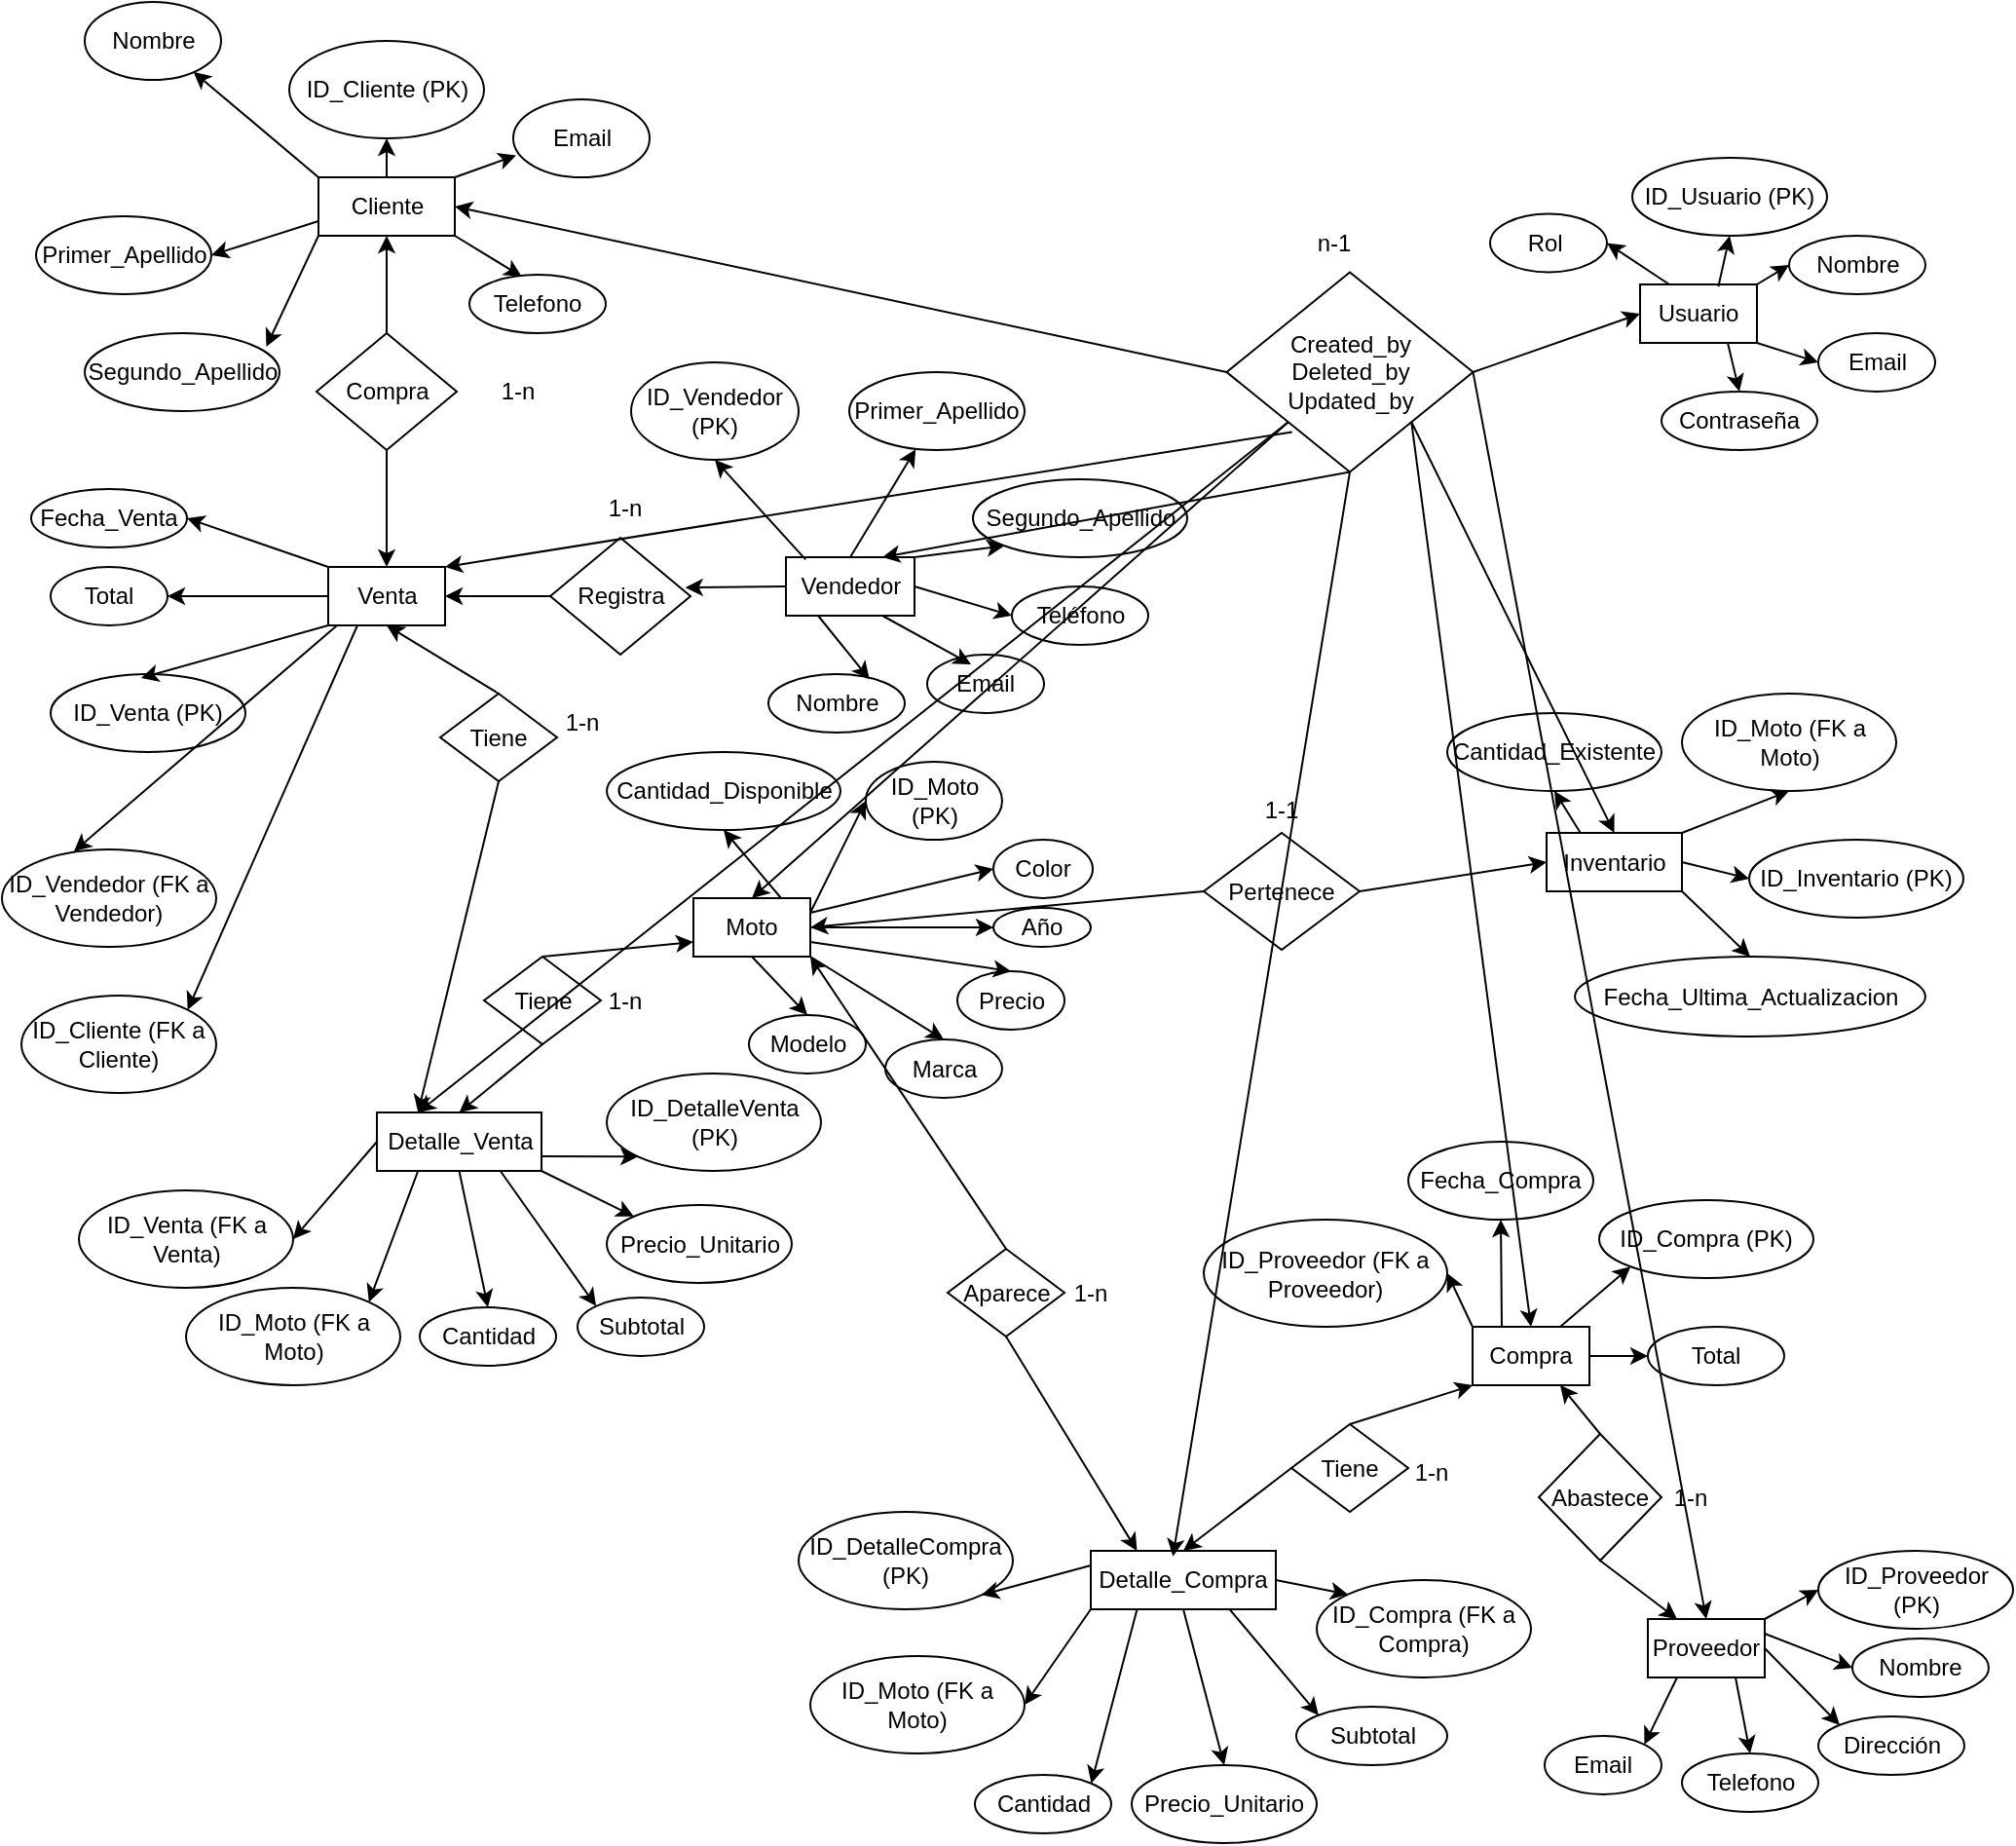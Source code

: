 <mxfile version="24.8.3">
  <diagram name="Página-1" id="vYOOQpAIWhnChm-NmjEL">
    <mxGraphModel dx="989" dy="538" grid="1" gridSize="10" guides="1" tooltips="1" connect="1" arrows="1" fold="1" page="1" pageScale="1" pageWidth="827" pageHeight="1169" math="0" shadow="0">
      <root>
        <mxCell id="0" />
        <mxCell id="1" parent="0" />
        <mxCell id="Is15KDiJSmW2fym8Txf1-1" value="&lt;div&gt;Cliente&lt;/div&gt;" style="rounded=0;whiteSpace=wrap;html=1;" parent="1" vertex="1">
          <mxGeometry x="167.5" y="330" width="70" height="30" as="geometry" />
        </mxCell>
        <mxCell id="Is15KDiJSmW2fym8Txf1-2" value="Nombre" style="ellipse;whiteSpace=wrap;html=1;" parent="1" vertex="1">
          <mxGeometry x="47.5" y="240" width="70" height="40" as="geometry" />
        </mxCell>
        <mxCell id="Is15KDiJSmW2fym8Txf1-3" value="Telefono" style="ellipse;whiteSpace=wrap;html=1;" parent="1" vertex="1">
          <mxGeometry x="245" y="380" width="70" height="30" as="geometry" />
        </mxCell>
        <mxCell id="Is15KDiJSmW2fym8Txf1-4" value="Segundo_Apellido" style="ellipse;whiteSpace=wrap;html=1;" parent="1" vertex="1">
          <mxGeometry x="47.5" y="410" width="100" height="40" as="geometry" />
        </mxCell>
        <mxCell id="Is15KDiJSmW2fym8Txf1-5" value="Primer_Apellido" style="ellipse;whiteSpace=wrap;html=1;" parent="1" vertex="1">
          <mxGeometry x="22.5" y="350" width="90" height="40" as="geometry" />
        </mxCell>
        <mxCell id="Is15KDiJSmW2fym8Txf1-6" value="ID_Cliente (PK)" style="ellipse;whiteSpace=wrap;html=1;" parent="1" vertex="1">
          <mxGeometry x="152.5" y="260" width="100" height="50" as="geometry" />
        </mxCell>
        <mxCell id="Is15KDiJSmW2fym8Txf1-7" value="Email" style="ellipse;whiteSpace=wrap;html=1;" parent="1" vertex="1">
          <mxGeometry x="267.5" y="290" width="70" height="40" as="geometry" />
        </mxCell>
        <mxCell id="Is15KDiJSmW2fym8Txf1-15" value="Vendedor" style="rounded=0;whiteSpace=wrap;html=1;" parent="1" vertex="1">
          <mxGeometry x="407.5" y="525" width="66" height="30" as="geometry" />
        </mxCell>
        <mxCell id="Is15KDiJSmW2fym8Txf1-16" value="Nombre" style="ellipse;whiteSpace=wrap;html=1;" parent="1" vertex="1">
          <mxGeometry x="398.5" y="585" width="70" height="30" as="geometry" />
        </mxCell>
        <mxCell id="Is15KDiJSmW2fym8Txf1-17" value="Email" style="ellipse;whiteSpace=wrap;html=1;" parent="1" vertex="1">
          <mxGeometry x="480" y="575" width="60" height="30" as="geometry" />
        </mxCell>
        <mxCell id="Is15KDiJSmW2fym8Txf1-18" value="Primer_Apellido" style="ellipse;whiteSpace=wrap;html=1;" parent="1" vertex="1">
          <mxGeometry x="440" y="430" width="90" height="40" as="geometry" />
        </mxCell>
        <mxCell id="Is15KDiJSmW2fym8Txf1-19" value="Segundo_Apellido" style="ellipse;whiteSpace=wrap;html=1;" parent="1" vertex="1">
          <mxGeometry x="503.5" y="485" width="110" height="40" as="geometry" />
        </mxCell>
        <mxCell id="Is15KDiJSmW2fym8Txf1-20" value="Teléfono" style="ellipse;whiteSpace=wrap;html=1;" parent="1" vertex="1">
          <mxGeometry x="523.5" y="540" width="70" height="30" as="geometry" />
        </mxCell>
        <mxCell id="Is15KDiJSmW2fym8Txf1-21" value="ID_Vendedor (PK)" style="ellipse;whiteSpace=wrap;html=1;" parent="1" vertex="1">
          <mxGeometry x="328" y="425" width="86" height="50" as="geometry" />
        </mxCell>
        <mxCell id="Is15KDiJSmW2fym8Txf1-29" value="Moto" style="rounded=0;whiteSpace=wrap;html=1;" parent="1" vertex="1">
          <mxGeometry x="360" y="700" width="60" height="30" as="geometry" />
        </mxCell>
        <mxCell id="Is15KDiJSmW2fym8Txf1-30" value="Cantidad_Disponible" style="ellipse;whiteSpace=wrap;html=1;" parent="1" vertex="1">
          <mxGeometry x="315.5" y="625" width="120" height="40" as="geometry" />
        </mxCell>
        <mxCell id="Is15KDiJSmW2fym8Txf1-31" value="ID_Moto (PK)" style="ellipse;whiteSpace=wrap;html=1;" parent="1" vertex="1">
          <mxGeometry x="448.5" y="630" width="70" height="40" as="geometry" />
        </mxCell>
        <mxCell id="Is15KDiJSmW2fym8Txf1-32" value="Color" style="ellipse;whiteSpace=wrap;html=1;" parent="1" vertex="1">
          <mxGeometry x="514" y="670" width="51" height="30" as="geometry" />
        </mxCell>
        <mxCell id="Is15KDiJSmW2fym8Txf1-33" value="Año" style="ellipse;whiteSpace=wrap;html=1;" parent="1" vertex="1">
          <mxGeometry x="514" y="705" width="50" height="20" as="geometry" />
        </mxCell>
        <mxCell id="Is15KDiJSmW2fym8Txf1-34" value="Precio" style="ellipse;whiteSpace=wrap;html=1;" parent="1" vertex="1">
          <mxGeometry x="495.5" y="737.5" width="55" height="30" as="geometry" />
        </mxCell>
        <mxCell id="Is15KDiJSmW2fym8Txf1-35" value="Marca" style="ellipse;whiteSpace=wrap;html=1;" parent="1" vertex="1">
          <mxGeometry x="458.5" y="772.5" width="60" height="30" as="geometry" />
        </mxCell>
        <mxCell id="Is15KDiJSmW2fym8Txf1-36" value="Modelo" style="ellipse;whiteSpace=wrap;html=1;" parent="1" vertex="1">
          <mxGeometry x="388.5" y="760" width="60" height="30" as="geometry" />
        </mxCell>
        <mxCell id="Is15KDiJSmW2fym8Txf1-45" value="Proveedor" style="rounded=0;whiteSpace=wrap;html=1;" parent="1" vertex="1">
          <mxGeometry x="850" y="1070" width="60" height="30" as="geometry" />
        </mxCell>
        <mxCell id="Is15KDiJSmW2fym8Txf1-46" value="Nombre" style="ellipse;whiteSpace=wrap;html=1;" parent="1" vertex="1">
          <mxGeometry x="955" y="1080" width="70" height="30" as="geometry" />
        </mxCell>
        <mxCell id="Is15KDiJSmW2fym8Txf1-47" value="ID_Proveedor (PK)" style="ellipse;whiteSpace=wrap;html=1;" parent="1" vertex="1">
          <mxGeometry x="937.5" y="1035" width="100" height="40" as="geometry" />
        </mxCell>
        <mxCell id="Is15KDiJSmW2fym8Txf1-48" value="Telefono" style="ellipse;whiteSpace=wrap;html=1;" parent="1" vertex="1">
          <mxGeometry x="867.5" y="1139" width="70" height="30" as="geometry" />
        </mxCell>
        <mxCell id="Is15KDiJSmW2fym8Txf1-49" value="Email" style="ellipse;whiteSpace=wrap;html=1;" parent="1" vertex="1">
          <mxGeometry x="797" y="1130" width="60" height="30" as="geometry" />
        </mxCell>
        <mxCell id="Is15KDiJSmW2fym8Txf1-50" value="Dirección" style="ellipse;whiteSpace=wrap;html=1;" parent="1" vertex="1">
          <mxGeometry x="937.5" y="1120" width="75" height="30" as="geometry" />
        </mxCell>
        <mxCell id="Is15KDiJSmW2fym8Txf1-57" value="Usuario" style="rounded=0;whiteSpace=wrap;html=1;" parent="1" vertex="1">
          <mxGeometry x="846" y="385" width="60" height="30" as="geometry" />
        </mxCell>
        <mxCell id="Is15KDiJSmW2fym8Txf1-58" value="ID_Usuario (PK)" style="ellipse;whiteSpace=wrap;html=1;" parent="1" vertex="1">
          <mxGeometry x="842" y="320" width="100" height="40" as="geometry" />
        </mxCell>
        <mxCell id="Is15KDiJSmW2fym8Txf1-60" value="Nombre" style="ellipse;whiteSpace=wrap;html=1;" parent="1" vertex="1">
          <mxGeometry x="922.5" y="360" width="70" height="30" as="geometry" />
        </mxCell>
        <mxCell id="Is15KDiJSmW2fym8Txf1-62" value="Rol&amp;nbsp;" style="ellipse;whiteSpace=wrap;html=1;" parent="1" vertex="1">
          <mxGeometry x="769" y="348.75" width="60" height="30" as="geometry" />
        </mxCell>
        <mxCell id="Is15KDiJSmW2fym8Txf1-64" value="Email" style="ellipse;whiteSpace=wrap;html=1;" parent="1" vertex="1">
          <mxGeometry x="937.5" y="410" width="60" height="30" as="geometry" />
        </mxCell>
        <mxCell id="Is15KDiJSmW2fym8Txf1-69" value="Contraseña" style="ellipse;whiteSpace=wrap;html=1;" parent="1" vertex="1">
          <mxGeometry x="857" y="440" width="80" height="30" as="geometry" />
        </mxCell>
        <mxCell id="Is15KDiJSmW2fym8Txf1-82" style="edgeStyle=orthogonalEdgeStyle;rounded=0;orthogonalLoop=1;jettySize=auto;html=1;" parent="1" source="Is15KDiJSmW2fym8Txf1-72" target="Is15KDiJSmW2fym8Txf1-77" edge="1">
          <mxGeometry relative="1" as="geometry" />
        </mxCell>
        <mxCell id="Is15KDiJSmW2fym8Txf1-72" value="Venta" style="rounded=0;whiteSpace=wrap;html=1;" parent="1" vertex="1">
          <mxGeometry x="172.5" y="530" width="60" height="30" as="geometry" />
        </mxCell>
        <mxCell id="Is15KDiJSmW2fym8Txf1-73" value="ID_Venta (PK)" style="ellipse;whiteSpace=wrap;html=1;" parent="1" vertex="1">
          <mxGeometry x="30" y="585" width="100" height="40" as="geometry" />
        </mxCell>
        <mxCell id="Is15KDiJSmW2fym8Txf1-76" value="Fecha_Venta" style="ellipse;whiteSpace=wrap;html=1;" parent="1" vertex="1">
          <mxGeometry x="20" y="490" width="80" height="30" as="geometry" />
        </mxCell>
        <mxCell id="Is15KDiJSmW2fym8Txf1-77" value="Total" style="ellipse;whiteSpace=wrap;html=1;" parent="1" vertex="1">
          <mxGeometry x="30" y="530" width="60" height="30" as="geometry" />
        </mxCell>
        <mxCell id="Is15KDiJSmW2fym8Txf1-78" value="ID_Cliente (FK a Cliente)" style="ellipse;whiteSpace=wrap;html=1;" parent="1" vertex="1">
          <mxGeometry x="15" y="750" width="100" height="50" as="geometry" />
        </mxCell>
        <mxCell id="Is15KDiJSmW2fym8Txf1-79" value="ID_Vendedor (FK a Vendedor)" style="ellipse;whiteSpace=wrap;html=1;" parent="1" vertex="1">
          <mxGeometry x="5" y="675" width="110" height="50" as="geometry" />
        </mxCell>
        <mxCell id="Is15KDiJSmW2fym8Txf1-85" value="Detalle_Venta" style="rounded=0;whiteSpace=wrap;html=1;" parent="1" vertex="1">
          <mxGeometry x="197.5" y="810" width="84.5" height="30" as="geometry" />
        </mxCell>
        <mxCell id="Is15KDiJSmW2fym8Txf1-86" value="&lt;div&gt;ID_DetalleVenta (PK)&lt;/div&gt;" style="ellipse;whiteSpace=wrap;html=1;" parent="1" vertex="1">
          <mxGeometry x="315.5" y="790" width="110" height="50" as="geometry" />
        </mxCell>
        <mxCell id="Is15KDiJSmW2fym8Txf1-87" value="ID_Venta (FK a Venta)" style="ellipse;whiteSpace=wrap;html=1;" parent="1" vertex="1">
          <mxGeometry x="44.5" y="850" width="110" height="50" as="geometry" />
        </mxCell>
        <mxCell id="Is15KDiJSmW2fym8Txf1-88" value="Precio_Unitario" style="ellipse;whiteSpace=wrap;html=1;" parent="1" vertex="1">
          <mxGeometry x="315.5" y="857.5" width="95" height="40" as="geometry" />
        </mxCell>
        <mxCell id="Is15KDiJSmW2fym8Txf1-89" value="ID_Moto (FK a Moto)" style="ellipse;whiteSpace=wrap;html=1;" parent="1" vertex="1">
          <mxGeometry x="99.5" y="900" width="110" height="50" as="geometry" />
        </mxCell>
        <mxCell id="Is15KDiJSmW2fym8Txf1-90" value="&lt;div&gt;Cantidad&lt;/div&gt;" style="ellipse;whiteSpace=wrap;html=1;" parent="1" vertex="1">
          <mxGeometry x="219.5" y="910" width="70" height="30" as="geometry" />
        </mxCell>
        <mxCell id="Is15KDiJSmW2fym8Txf1-91" value="&lt;div&gt;Subtotal&lt;/div&gt;" style="ellipse;whiteSpace=wrap;html=1;" parent="1" vertex="1">
          <mxGeometry x="300.5" y="905" width="65" height="30" as="geometry" />
        </mxCell>
        <mxCell id="jN78MGByrVWgOa9y6QcH-1" value="Compra" style="rounded=0;whiteSpace=wrap;html=1;" parent="1" vertex="1">
          <mxGeometry x="760" y="920" width="60" height="30" as="geometry" />
        </mxCell>
        <mxCell id="jN78MGByrVWgOa9y6QcH-2" value="ID_Compra (PK)" style="ellipse;whiteSpace=wrap;html=1;" parent="1" vertex="1">
          <mxGeometry x="825" y="855" width="110" height="40" as="geometry" />
        </mxCell>
        <mxCell id="jN78MGByrVWgOa9y6QcH-3" value="Fecha_Compra" style="ellipse;whiteSpace=wrap;html=1;" parent="1" vertex="1">
          <mxGeometry x="727" y="825" width="95" height="40" as="geometry" />
        </mxCell>
        <mxCell id="jN78MGByrVWgOa9y6QcH-5" value="ID_Proveedor (FK a Proveedor)" style="ellipse;whiteSpace=wrap;html=1;" parent="1" vertex="1">
          <mxGeometry x="622" y="865" width="125" height="55" as="geometry" />
        </mxCell>
        <mxCell id="jN78MGByrVWgOa9y6QcH-11" value="Detalle_Compra" style="rounded=0;whiteSpace=wrap;html=1;" parent="1" vertex="1">
          <mxGeometry x="564" y="1035" width="95" height="30" as="geometry" />
        </mxCell>
        <mxCell id="jN78MGByrVWgOa9y6QcH-12" value="ID_DetalleCompra (PK)" style="ellipse;whiteSpace=wrap;html=1;" parent="1" vertex="1">
          <mxGeometry x="414" y="1015" width="110" height="50" as="geometry" />
        </mxCell>
        <mxCell id="jN78MGByrVWgOa9y6QcH-13" value="ID_Compra (FK a Compra)" style="ellipse;whiteSpace=wrap;html=1;" parent="1" vertex="1">
          <mxGeometry x="680" y="1050" width="110" height="50" as="geometry" />
        </mxCell>
        <mxCell id="jN78MGByrVWgOa9y6QcH-14" value="ID_Moto (FK a Moto)" style="ellipse;whiteSpace=wrap;html=1;" parent="1" vertex="1">
          <mxGeometry x="420" y="1089" width="110" height="50" as="geometry" />
        </mxCell>
        <mxCell id="jN78MGByrVWgOa9y6QcH-15" value="&lt;div&gt;Cantidad&lt;/div&gt;" style="ellipse;whiteSpace=wrap;html=1;" parent="1" vertex="1">
          <mxGeometry x="504.5" y="1150" width="70" height="30" as="geometry" />
        </mxCell>
        <mxCell id="jN78MGByrVWgOa9y6QcH-16" value="Precio_Unitario" style="ellipse;whiteSpace=wrap;html=1;" parent="1" vertex="1">
          <mxGeometry x="585" y="1145" width="95" height="40" as="geometry" />
        </mxCell>
        <mxCell id="jN78MGByrVWgOa9y6QcH-19" value="Subtotal" style="ellipse;whiteSpace=wrap;html=1;" parent="1" vertex="1">
          <mxGeometry x="669.5" y="1115" width="77.5" height="30" as="geometry" />
        </mxCell>
        <mxCell id="jN78MGByrVWgOa9y6QcH-28" value="Inventario" style="rounded=0;whiteSpace=wrap;html=1;" parent="1" vertex="1">
          <mxGeometry x="798" y="666.5" width="69.5" height="30" as="geometry" />
        </mxCell>
        <mxCell id="jN78MGByrVWgOa9y6QcH-29" value="ID_Inventario (PK)" style="ellipse;whiteSpace=wrap;html=1;" parent="1" vertex="1">
          <mxGeometry x="902" y="670" width="110" height="40" as="geometry" />
        </mxCell>
        <mxCell id="jN78MGByrVWgOa9y6QcH-30" value="ID_Moto (FK a Moto)" style="ellipse;whiteSpace=wrap;html=1;" parent="1" vertex="1">
          <mxGeometry x="867.5" y="595" width="110" height="50" as="geometry" />
        </mxCell>
        <mxCell id="jN78MGByrVWgOa9y6QcH-31" value="Cantidad_Existente" style="ellipse;whiteSpace=wrap;html=1;" parent="1" vertex="1">
          <mxGeometry x="747" y="605" width="110" height="40" as="geometry" />
        </mxCell>
        <mxCell id="jN78MGByrVWgOa9y6QcH-32" value="Fecha_Ultima_Actualizacion" style="ellipse;whiteSpace=wrap;html=1;" parent="1" vertex="1">
          <mxGeometry x="812.5" y="730" width="180" height="41" as="geometry" />
        </mxCell>
        <mxCell id="jN78MGByrVWgOa9y6QcH-38" value="Compra" style="rhombus;whiteSpace=wrap;html=1;" parent="1" vertex="1">
          <mxGeometry x="166.5" y="410" width="72" height="60" as="geometry" />
        </mxCell>
        <mxCell id="jN78MGByrVWgOa9y6QcH-39" value="" style="endArrow=classic;html=1;rounded=0;exitX=0.5;exitY=0;exitDx=0;exitDy=0;entryX=0.5;entryY=1;entryDx=0;entryDy=0;" parent="1" source="jN78MGByrVWgOa9y6QcH-38" target="Is15KDiJSmW2fym8Txf1-1" edge="1">
          <mxGeometry width="50" height="50" relative="1" as="geometry">
            <mxPoint x="390" y="430" as="sourcePoint" />
            <mxPoint x="440" y="380" as="targetPoint" />
          </mxGeometry>
        </mxCell>
        <mxCell id="jN78MGByrVWgOa9y6QcH-41" value="" style="endArrow=classic;html=1;rounded=0;entryX=0.5;entryY=1;entryDx=0;entryDy=0;exitX=0.5;exitY=0;exitDx=0;exitDy=0;" parent="1" source="Is15KDiJSmW2fym8Txf1-1" target="Is15KDiJSmW2fym8Txf1-6" edge="1">
          <mxGeometry width="50" height="50" relative="1" as="geometry">
            <mxPoint x="300" y="410" as="sourcePoint" />
            <mxPoint x="350" y="360" as="targetPoint" />
          </mxGeometry>
        </mxCell>
        <mxCell id="jN78MGByrVWgOa9y6QcH-42" value="" style="endArrow=classic;html=1;rounded=0;exitX=1;exitY=0;exitDx=0;exitDy=0;entryX=0.021;entryY=0.718;entryDx=0;entryDy=0;entryPerimeter=0;" parent="1" source="Is15KDiJSmW2fym8Txf1-1" target="Is15KDiJSmW2fym8Txf1-7" edge="1">
          <mxGeometry width="50" height="50" relative="1" as="geometry">
            <mxPoint x="300" y="410" as="sourcePoint" />
            <mxPoint x="350" y="360" as="targetPoint" />
          </mxGeometry>
        </mxCell>
        <mxCell id="jN78MGByrVWgOa9y6QcH-43" value="" style="endArrow=classic;html=1;rounded=0;exitX=0;exitY=1;exitDx=0;exitDy=0;entryX=0.932;entryY=0.175;entryDx=0;entryDy=0;entryPerimeter=0;" parent="1" source="Is15KDiJSmW2fym8Txf1-1" target="Is15KDiJSmW2fym8Txf1-4" edge="1">
          <mxGeometry width="50" height="50" relative="1" as="geometry">
            <mxPoint x="150" y="390" as="sourcePoint" />
            <mxPoint x="300" y="410" as="targetPoint" />
          </mxGeometry>
        </mxCell>
        <mxCell id="jN78MGByrVWgOa9y6QcH-45" value="" style="endArrow=classic;html=1;rounded=0;exitX=0;exitY=0.75;exitDx=0;exitDy=0;entryX=1;entryY=0.5;entryDx=0;entryDy=0;" parent="1" source="Is15KDiJSmW2fym8Txf1-1" target="Is15KDiJSmW2fym8Txf1-5" edge="1">
          <mxGeometry width="50" height="50" relative="1" as="geometry">
            <mxPoint x="178" y="370" as="sourcePoint" />
            <mxPoint x="121" y="407" as="targetPoint" />
          </mxGeometry>
        </mxCell>
        <mxCell id="jN78MGByrVWgOa9y6QcH-46" value="" style="endArrow=classic;html=1;rounded=0;entryX=0.384;entryY=0.033;entryDx=0;entryDy=0;entryPerimeter=0;exitX=1;exitY=1;exitDx=0;exitDy=0;" parent="1" source="Is15KDiJSmW2fym8Txf1-1" target="Is15KDiJSmW2fym8Txf1-3" edge="1">
          <mxGeometry width="50" height="50" relative="1" as="geometry">
            <mxPoint x="300" y="410" as="sourcePoint" />
            <mxPoint x="350" y="360" as="targetPoint" />
          </mxGeometry>
        </mxCell>
        <mxCell id="jN78MGByrVWgOa9y6QcH-47" value="" style="endArrow=classic;html=1;rounded=0;exitX=0.25;exitY=1;exitDx=0;exitDy=0;entryX=1;entryY=0;entryDx=0;entryDy=0;" parent="1" source="Is15KDiJSmW2fym8Txf1-72" target="Is15KDiJSmW2fym8Txf1-78" edge="1">
          <mxGeometry width="50" height="50" relative="1" as="geometry">
            <mxPoint x="300" y="470" as="sourcePoint" />
            <mxPoint x="350" y="420" as="targetPoint" />
          </mxGeometry>
        </mxCell>
        <mxCell id="jN78MGByrVWgOa9y6QcH-48" value="" style="endArrow=classic;html=1;rounded=0;exitX=0;exitY=0;exitDx=0;exitDy=0;entryX=1;entryY=0.5;entryDx=0;entryDy=0;" parent="1" source="Is15KDiJSmW2fym8Txf1-72" target="Is15KDiJSmW2fym8Txf1-76" edge="1">
          <mxGeometry width="50" height="50" relative="1" as="geometry">
            <mxPoint x="238" y="540" as="sourcePoint" />
            <mxPoint x="273" y="506" as="targetPoint" />
          </mxGeometry>
        </mxCell>
        <mxCell id="jN78MGByrVWgOa9y6QcH-49" value="" style="endArrow=classic;html=1;rounded=0;entryX=0.464;entryY=0.05;entryDx=0;entryDy=0;entryPerimeter=0;exitX=0;exitY=1;exitDx=0;exitDy=0;" parent="1" source="Is15KDiJSmW2fym8Txf1-72" target="Is15KDiJSmW2fym8Txf1-73" edge="1">
          <mxGeometry width="50" height="50" relative="1" as="geometry">
            <mxPoint x="300" y="470" as="sourcePoint" />
            <mxPoint x="130" y="610" as="targetPoint" />
          </mxGeometry>
        </mxCell>
        <mxCell id="jN78MGByrVWgOa9y6QcH-50" value="" style="endArrow=classic;html=1;rounded=0;entryX=0.336;entryY=0.02;entryDx=0;entryDy=0;entryPerimeter=0;exitX=0.078;exitY=0.997;exitDx=0;exitDy=0;exitPerimeter=0;" parent="1" source="Is15KDiJSmW2fym8Txf1-72" target="Is15KDiJSmW2fym8Txf1-79" edge="1">
          <mxGeometry width="50" height="50" relative="1" as="geometry">
            <mxPoint x="300" y="470" as="sourcePoint" />
            <mxPoint x="350" y="420" as="targetPoint" />
          </mxGeometry>
        </mxCell>
        <mxCell id="jN78MGByrVWgOa9y6QcH-52" value="" style="endArrow=classic;html=1;rounded=0;entryX=0.797;entryY=0.896;entryDx=0;entryDy=0;entryPerimeter=0;exitX=0;exitY=0;exitDx=0;exitDy=0;" parent="1" source="Is15KDiJSmW2fym8Txf1-1" target="Is15KDiJSmW2fym8Txf1-2" edge="1">
          <mxGeometry width="50" height="50" relative="1" as="geometry">
            <mxPoint x="300" y="470" as="sourcePoint" />
            <mxPoint x="350" y="420" as="targetPoint" />
          </mxGeometry>
        </mxCell>
        <mxCell id="jN78MGByrVWgOa9y6QcH-53" value="" style="endArrow=classic;html=1;rounded=0;entryX=0.5;entryY=0;entryDx=0;entryDy=0;exitX=0.5;exitY=1;exitDx=0;exitDy=0;" parent="1" source="jN78MGByrVWgOa9y6QcH-38" target="Is15KDiJSmW2fym8Txf1-72" edge="1">
          <mxGeometry width="50" height="50" relative="1" as="geometry">
            <mxPoint x="300" y="470" as="sourcePoint" />
            <mxPoint x="350" y="420" as="targetPoint" />
          </mxGeometry>
        </mxCell>
        <mxCell id="jN78MGByrVWgOa9y6QcH-54" value="1-n" style="text;html=1;align=center;verticalAlign=middle;whiteSpace=wrap;rounded=0;" parent="1" vertex="1">
          <mxGeometry x="240" y="425" width="60" height="30" as="geometry" />
        </mxCell>
        <mxCell id="jN78MGByrVWgOa9y6QcH-55" value="" style="endArrow=classic;html=1;rounded=0;entryX=0.5;entryY=1;entryDx=0;entryDy=0;exitX=0.153;exitY=0.04;exitDx=0;exitDy=0;exitPerimeter=0;" parent="1" source="Is15KDiJSmW2fym8Txf1-15" target="Is15KDiJSmW2fym8Txf1-21" edge="1">
          <mxGeometry width="50" height="50" relative="1" as="geometry">
            <mxPoint x="226" y="440" as="sourcePoint" />
            <mxPoint x="276" y="390" as="targetPoint" />
          </mxGeometry>
        </mxCell>
        <mxCell id="jN78MGByrVWgOa9y6QcH-56" value="" style="endArrow=classic;html=1;rounded=0;exitX=0.5;exitY=0;exitDx=0;exitDy=0;entryX=0.379;entryY=0.99;entryDx=0;entryDy=0;entryPerimeter=0;" parent="1" source="Is15KDiJSmW2fym8Txf1-15" target="Is15KDiJSmW2fym8Txf1-18" edge="1">
          <mxGeometry width="50" height="50" relative="1" as="geometry">
            <mxPoint x="326" y="520" as="sourcePoint" />
            <mxPoint x="376" y="470" as="targetPoint" />
          </mxGeometry>
        </mxCell>
        <mxCell id="jN78MGByrVWgOa9y6QcH-57" value="" style="endArrow=classic;html=1;rounded=0;entryX=0.741;entryY=0.087;entryDx=0;entryDy=0;entryPerimeter=0;exitX=0.25;exitY=1;exitDx=0;exitDy=0;" parent="1" source="Is15KDiJSmW2fym8Txf1-15" target="Is15KDiJSmW2fym8Txf1-16" edge="1">
          <mxGeometry width="50" height="50" relative="1" as="geometry">
            <mxPoint x="326" y="520" as="sourcePoint" />
            <mxPoint x="376" y="470" as="targetPoint" />
          </mxGeometry>
        </mxCell>
        <mxCell id="jN78MGByrVWgOa9y6QcH-58" value="" style="endArrow=classic;html=1;rounded=0;entryX=0.375;entryY=0.167;entryDx=0;entryDy=0;entryPerimeter=0;exitX=0.75;exitY=1;exitDx=0;exitDy=0;" parent="1" source="Is15KDiJSmW2fym8Txf1-15" target="Is15KDiJSmW2fym8Txf1-17" edge="1">
          <mxGeometry width="50" height="50" relative="1" as="geometry">
            <mxPoint x="446" y="635" as="sourcePoint" />
            <mxPoint x="496" y="580" as="targetPoint" />
          </mxGeometry>
        </mxCell>
        <mxCell id="jN78MGByrVWgOa9y6QcH-59" value="" style="endArrow=classic;html=1;rounded=0;exitX=1;exitY=0.5;exitDx=0;exitDy=0;entryX=0;entryY=0.5;entryDx=0;entryDy=0;" parent="1" source="Is15KDiJSmW2fym8Txf1-15" target="Is15KDiJSmW2fym8Txf1-20" edge="1">
          <mxGeometry width="50" height="50" relative="1" as="geometry">
            <mxPoint x="492" y="585" as="sourcePoint" />
            <mxPoint x="511" y="540" as="targetPoint" />
          </mxGeometry>
        </mxCell>
        <mxCell id="jN78MGByrVWgOa9y6QcH-60" value="" style="endArrow=classic;html=1;rounded=0;exitX=1;exitY=0;exitDx=0;exitDy=0;entryX=0;entryY=1;entryDx=0;entryDy=0;" parent="1" source="Is15KDiJSmW2fym8Txf1-15" target="Is15KDiJSmW2fym8Txf1-19" edge="1">
          <mxGeometry width="50" height="50" relative="1" as="geometry">
            <mxPoint x="461" y="555" as="sourcePoint" />
            <mxPoint x="480" y="510" as="targetPoint" />
          </mxGeometry>
        </mxCell>
        <mxCell id="jN78MGByrVWgOa9y6QcH-62" value="Registra" style="rhombus;whiteSpace=wrap;html=1;" parent="1" vertex="1">
          <mxGeometry x="286.5" y="515" width="72" height="60" as="geometry" />
        </mxCell>
        <mxCell id="jN78MGByrVWgOa9y6QcH-63" value="" style="endArrow=classic;html=1;rounded=0;exitX=0;exitY=0.5;exitDx=0;exitDy=0;entryX=1;entryY=0.5;entryDx=0;entryDy=0;" parent="1" source="jN78MGByrVWgOa9y6QcH-62" target="Is15KDiJSmW2fym8Txf1-72" edge="1">
          <mxGeometry width="50" height="50" relative="1" as="geometry">
            <mxPoint x="213" y="420" as="sourcePoint" />
            <mxPoint x="213" y="370" as="targetPoint" />
          </mxGeometry>
        </mxCell>
        <mxCell id="jN78MGByrVWgOa9y6QcH-64" value="" style="endArrow=classic;html=1;rounded=0;exitX=0;exitY=0.5;exitDx=0;exitDy=0;entryX=0.963;entryY=0.426;entryDx=0;entryDy=0;entryPerimeter=0;" parent="1" source="Is15KDiJSmW2fym8Txf1-15" target="jN78MGByrVWgOa9y6QcH-62" edge="1">
          <mxGeometry width="50" height="50" relative="1" as="geometry">
            <mxPoint x="297" y="555" as="sourcePoint" />
            <mxPoint x="243" y="555" as="targetPoint" />
          </mxGeometry>
        </mxCell>
        <mxCell id="jN78MGByrVWgOa9y6QcH-65" value="" style="endArrow=classic;html=1;rounded=0;entryX=0;entryY=0;entryDx=0;entryDy=0;exitX=0.75;exitY=1;exitDx=0;exitDy=0;" parent="1" source="Is15KDiJSmW2fym8Txf1-85" target="Is15KDiJSmW2fym8Txf1-91" edge="1">
          <mxGeometry width="50" height="50" relative="1" as="geometry">
            <mxPoint x="342" y="880" as="sourcePoint" />
            <mxPoint x="392" y="830" as="targetPoint" />
          </mxGeometry>
        </mxCell>
        <mxCell id="jN78MGByrVWgOa9y6QcH-66" value="" style="endArrow=classic;html=1;rounded=0;entryX=0;entryY=0;entryDx=0;entryDy=0;exitX=1;exitY=1;exitDx=0;exitDy=0;" parent="1" source="Is15KDiJSmW2fym8Txf1-85" target="Is15KDiJSmW2fym8Txf1-88" edge="1">
          <mxGeometry width="50" height="50" relative="1" as="geometry">
            <mxPoint x="292" y="828" as="sourcePoint" />
            <mxPoint x="351" y="810" as="targetPoint" />
          </mxGeometry>
        </mxCell>
        <mxCell id="jN78MGByrVWgOa9y6QcH-67" value="" style="endArrow=classic;html=1;rounded=0;entryX=0;entryY=1;entryDx=0;entryDy=0;exitX=1;exitY=0.75;exitDx=0;exitDy=0;" parent="1" source="Is15KDiJSmW2fym8Txf1-85" target="Is15KDiJSmW2fym8Txf1-86" edge="1">
          <mxGeometry width="50" height="50" relative="1" as="geometry">
            <mxPoint x="271" y="820" as="sourcePoint" />
            <mxPoint x="268" y="785" as="targetPoint" />
          </mxGeometry>
        </mxCell>
        <mxCell id="jN78MGByrVWgOa9y6QcH-69" value="" style="endArrow=classic;html=1;rounded=0;entryX=1;entryY=0.5;entryDx=0;entryDy=0;exitX=0;exitY=0.5;exitDx=0;exitDy=0;" parent="1" source="Is15KDiJSmW2fym8Txf1-85" target="Is15KDiJSmW2fym8Txf1-87" edge="1">
          <mxGeometry width="50" height="50" relative="1" as="geometry">
            <mxPoint x="229" y="820" as="sourcePoint" />
            <mxPoint x="191" y="803" as="targetPoint" />
          </mxGeometry>
        </mxCell>
        <mxCell id="jN78MGByrVWgOa9y6QcH-70" value="" style="endArrow=classic;html=1;rounded=0;entryX=1;entryY=0;entryDx=0;entryDy=0;exitX=0.25;exitY=1;exitDx=0;exitDy=0;" parent="1" source="Is15KDiJSmW2fym8Txf1-85" target="Is15KDiJSmW2fym8Txf1-89" edge="1">
          <mxGeometry width="50" height="50" relative="1" as="geometry">
            <mxPoint x="208" y="835" as="sourcePoint" />
            <mxPoint x="155" y="845" as="targetPoint" />
          </mxGeometry>
        </mxCell>
        <mxCell id="jN78MGByrVWgOa9y6QcH-71" value="" style="endArrow=classic;html=1;rounded=0;entryX=0.5;entryY=0;entryDx=0;entryDy=0;exitX=0.5;exitY=1;exitDx=0;exitDy=0;" parent="1" source="Is15KDiJSmW2fym8Txf1-85" target="Is15KDiJSmW2fym8Txf1-90" edge="1">
          <mxGeometry width="50" height="50" relative="1" as="geometry">
            <mxPoint x="229" y="850" as="sourcePoint" />
            <mxPoint x="206" y="897" as="targetPoint" />
          </mxGeometry>
        </mxCell>
        <mxCell id="jN78MGByrVWgOa9y6QcH-72" value="Tiene" style="rhombus;whiteSpace=wrap;html=1;" parent="1" vertex="1">
          <mxGeometry x="230" y="595" width="60" height="45" as="geometry" />
        </mxCell>
        <mxCell id="jN78MGByrVWgOa9y6QcH-73" value="" style="endArrow=classic;html=1;rounded=0;exitX=0.5;exitY=1;exitDx=0;exitDy=0;entryX=0.25;entryY=0;entryDx=0;entryDy=0;" parent="1" source="jN78MGByrVWgOa9y6QcH-72" target="Is15KDiJSmW2fym8Txf1-85" edge="1">
          <mxGeometry width="50" height="50" relative="1" as="geometry">
            <mxPoint x="310" y="670" as="sourcePoint" />
            <mxPoint x="360" y="620" as="targetPoint" />
          </mxGeometry>
        </mxCell>
        <mxCell id="jN78MGByrVWgOa9y6QcH-74" value="" style="endArrow=classic;html=1;rounded=0;exitX=0.5;exitY=0;exitDx=0;exitDy=0;entryX=0.5;entryY=1;entryDx=0;entryDy=0;" parent="1" source="jN78MGByrVWgOa9y6QcH-72" target="Is15KDiJSmW2fym8Txf1-72" edge="1">
          <mxGeometry width="50" height="50" relative="1" as="geometry">
            <mxPoint x="270" y="650" as="sourcePoint" />
            <mxPoint x="327" y="705" as="targetPoint" />
          </mxGeometry>
        </mxCell>
        <mxCell id="jN78MGByrVWgOa9y6QcH-75" value="1-n" style="text;html=1;align=center;verticalAlign=middle;whiteSpace=wrap;rounded=0;" parent="1" vertex="1">
          <mxGeometry x="295" y="485" width="60" height="30" as="geometry" />
        </mxCell>
        <mxCell id="jN78MGByrVWgOa9y6QcH-76" value="1-n" style="text;html=1;align=center;verticalAlign=middle;whiteSpace=wrap;rounded=0;" parent="1" vertex="1">
          <mxGeometry x="272.5" y="595" width="60" height="30" as="geometry" />
        </mxCell>
        <mxCell id="FFxr7IrMRAUyUGKg6Z2R-1" value="" style="endArrow=classic;html=1;rounded=0;entryX=0;entryY=0.5;entryDx=0;entryDy=0;exitX=1;exitY=0.25;exitDx=0;exitDy=0;" edge="1" parent="1" source="Is15KDiJSmW2fym8Txf1-29" target="Is15KDiJSmW2fym8Txf1-31">
          <mxGeometry width="50" height="50" relative="1" as="geometry">
            <mxPoint x="400" y="720" as="sourcePoint" />
            <mxPoint x="450" y="670" as="targetPoint" />
          </mxGeometry>
        </mxCell>
        <mxCell id="FFxr7IrMRAUyUGKg6Z2R-2" value="" style="endArrow=classic;html=1;rounded=0;entryX=0;entryY=0.5;entryDx=0;entryDy=0;exitX=1;exitY=0.25;exitDx=0;exitDy=0;" edge="1" parent="1" source="Is15KDiJSmW2fym8Txf1-29" target="Is15KDiJSmW2fym8Txf1-32">
          <mxGeometry width="50" height="50" relative="1" as="geometry">
            <mxPoint x="409" y="703" as="sourcePoint" />
            <mxPoint x="458" y="660" as="targetPoint" />
          </mxGeometry>
        </mxCell>
        <mxCell id="FFxr7IrMRAUyUGKg6Z2R-3" value="" style="endArrow=classic;html=1;rounded=0;entryX=0;entryY=0.5;entryDx=0;entryDy=0;exitX=1;exitY=0.5;exitDx=0;exitDy=0;" edge="1" parent="1" source="Is15KDiJSmW2fym8Txf1-29" target="Is15KDiJSmW2fym8Txf1-33">
          <mxGeometry width="50" height="50" relative="1" as="geometry">
            <mxPoint x="409" y="703" as="sourcePoint" />
            <mxPoint x="490" y="700" as="targetPoint" />
          </mxGeometry>
        </mxCell>
        <mxCell id="FFxr7IrMRAUyUGKg6Z2R-4" value="" style="endArrow=classic;html=1;rounded=0;entryX=0.5;entryY=1;entryDx=0;entryDy=0;exitX=0.75;exitY=0;exitDx=0;exitDy=0;" edge="1" parent="1" source="Is15KDiJSmW2fym8Txf1-29" target="Is15KDiJSmW2fym8Txf1-30">
          <mxGeometry width="50" height="50" relative="1" as="geometry">
            <mxPoint x="409" y="703" as="sourcePoint" />
            <mxPoint x="458" y="660" as="targetPoint" />
          </mxGeometry>
        </mxCell>
        <mxCell id="FFxr7IrMRAUyUGKg6Z2R-5" value="" style="endArrow=classic;html=1;rounded=0;entryX=0.5;entryY=0;entryDx=0;entryDy=0;exitX=1;exitY=0.75;exitDx=0;exitDy=0;" edge="1" parent="1" source="Is15KDiJSmW2fym8Txf1-29" target="Is15KDiJSmW2fym8Txf1-34">
          <mxGeometry width="50" height="50" relative="1" as="geometry">
            <mxPoint x="409" y="710" as="sourcePoint" />
            <mxPoint x="478" y="730" as="targetPoint" />
          </mxGeometry>
        </mxCell>
        <mxCell id="FFxr7IrMRAUyUGKg6Z2R-6" value="" style="endArrow=classic;html=1;rounded=0;entryX=0.5;entryY=0;entryDx=0;entryDy=0;exitX=1;exitY=1;exitDx=0;exitDy=0;" edge="1" parent="1" source="Is15KDiJSmW2fym8Txf1-29" target="Is15KDiJSmW2fym8Txf1-35">
          <mxGeometry width="50" height="50" relative="1" as="geometry">
            <mxPoint x="409" y="718" as="sourcePoint" />
            <mxPoint x="505" y="753" as="targetPoint" />
          </mxGeometry>
        </mxCell>
        <mxCell id="FFxr7IrMRAUyUGKg6Z2R-7" value="" style="endArrow=classic;html=1;rounded=0;entryX=0.5;entryY=0;entryDx=0;entryDy=0;exitX=0.5;exitY=1;exitDx=0;exitDy=0;" edge="1" parent="1" source="Is15KDiJSmW2fym8Txf1-29" target="Is15KDiJSmW2fym8Txf1-36">
          <mxGeometry width="50" height="50" relative="1" as="geometry">
            <mxPoint x="409" y="725" as="sourcePoint" />
            <mxPoint x="439" y="760" as="targetPoint" />
          </mxGeometry>
        </mxCell>
        <mxCell id="FFxr7IrMRAUyUGKg6Z2R-8" value="Tiene" style="rhombus;whiteSpace=wrap;html=1;" vertex="1" parent="1">
          <mxGeometry x="252.5" y="730" width="60" height="45" as="geometry" />
        </mxCell>
        <mxCell id="FFxr7IrMRAUyUGKg6Z2R-9" value="" style="endArrow=classic;html=1;rounded=0;entryX=0;entryY=0.75;entryDx=0;entryDy=0;exitX=0.5;exitY=0;exitDx=0;exitDy=0;" edge="1" parent="1" source="FFxr7IrMRAUyUGKg6Z2R-8" target="Is15KDiJSmW2fym8Txf1-29">
          <mxGeometry width="50" height="50" relative="1" as="geometry">
            <mxPoint x="394" y="695" as="sourcePoint" />
            <mxPoint x="386" y="675" as="targetPoint" />
          </mxGeometry>
        </mxCell>
        <mxCell id="FFxr7IrMRAUyUGKg6Z2R-10" value="" style="endArrow=classic;html=1;rounded=0;entryX=0.5;entryY=0;entryDx=0;entryDy=0;exitX=0.5;exitY=1;exitDx=0;exitDy=0;" edge="1" parent="1" source="FFxr7IrMRAUyUGKg6Z2R-8" target="Is15KDiJSmW2fym8Txf1-85">
          <mxGeometry width="50" height="50" relative="1" as="geometry">
            <mxPoint x="293" y="740" as="sourcePoint" />
            <mxPoint x="349" y="718" as="targetPoint" />
          </mxGeometry>
        </mxCell>
        <mxCell id="FFxr7IrMRAUyUGKg6Z2R-11" value="1-n" style="text;html=1;align=center;verticalAlign=middle;whiteSpace=wrap;rounded=0;" vertex="1" parent="1">
          <mxGeometry x="295" y="737.5" width="60" height="30" as="geometry" />
        </mxCell>
        <mxCell id="jN78MGByrVWgOa9y6QcH-4" value="Total" style="ellipse;whiteSpace=wrap;html=1;" parent="1" vertex="1">
          <mxGeometry x="850" y="920" width="70" height="30" as="geometry" />
        </mxCell>
        <mxCell id="FFxr7IrMRAUyUGKg6Z2R-14" value="" style="endArrow=classic;html=1;rounded=0;entryX=1;entryY=0.5;entryDx=0;entryDy=0;exitX=0;exitY=0;exitDx=0;exitDy=0;" edge="1" parent="1" source="jN78MGByrVWgOa9y6QcH-1" target="jN78MGByrVWgOa9y6QcH-5">
          <mxGeometry width="50" height="50" relative="1" as="geometry">
            <mxPoint x="770" y="1040" as="sourcePoint" />
            <mxPoint x="820" y="990" as="targetPoint" />
          </mxGeometry>
        </mxCell>
        <mxCell id="FFxr7IrMRAUyUGKg6Z2R-15" value="" style="endArrow=classic;html=1;rounded=0;entryX=0.5;entryY=1;entryDx=0;entryDy=0;exitX=0.25;exitY=0;exitDx=0;exitDy=0;" edge="1" parent="1" source="jN78MGByrVWgOa9y6QcH-1" target="jN78MGByrVWgOa9y6QcH-3">
          <mxGeometry width="50" height="50" relative="1" as="geometry">
            <mxPoint x="770" y="930" as="sourcePoint" />
            <mxPoint x="757" y="903" as="targetPoint" />
          </mxGeometry>
        </mxCell>
        <mxCell id="FFxr7IrMRAUyUGKg6Z2R-16" value="" style="endArrow=classic;html=1;rounded=0;entryX=0;entryY=1;entryDx=0;entryDy=0;exitX=0.75;exitY=0;exitDx=0;exitDy=0;" edge="1" parent="1" source="jN78MGByrVWgOa9y6QcH-1" target="jN78MGByrVWgOa9y6QcH-2">
          <mxGeometry width="50" height="50" relative="1" as="geometry">
            <mxPoint x="785" y="930" as="sourcePoint" />
            <mxPoint x="785" y="875" as="targetPoint" />
          </mxGeometry>
        </mxCell>
        <mxCell id="FFxr7IrMRAUyUGKg6Z2R-17" value="" style="endArrow=classic;html=1;rounded=0;entryX=0;entryY=0.5;entryDx=0;entryDy=0;exitX=1;exitY=0.5;exitDx=0;exitDy=0;" edge="1" parent="1" source="jN78MGByrVWgOa9y6QcH-1" target="jN78MGByrVWgOa9y6QcH-4">
          <mxGeometry width="50" height="50" relative="1" as="geometry">
            <mxPoint x="815" y="930" as="sourcePoint" />
            <mxPoint x="851" y="899" as="targetPoint" />
          </mxGeometry>
        </mxCell>
        <mxCell id="FFxr7IrMRAUyUGKg6Z2R-18" value="" style="endArrow=classic;html=1;rounded=0;entryX=0;entryY=0.5;entryDx=0;entryDy=0;exitX=1;exitY=0;exitDx=0;exitDy=0;" edge="1" parent="1" source="Is15KDiJSmW2fym8Txf1-45" target="Is15KDiJSmW2fym8Txf1-47">
          <mxGeometry width="50" height="50" relative="1" as="geometry">
            <mxPoint x="830" y="945" as="sourcePoint" />
            <mxPoint x="860" y="945" as="targetPoint" />
          </mxGeometry>
        </mxCell>
        <mxCell id="FFxr7IrMRAUyUGKg6Z2R-19" value="" style="endArrow=classic;html=1;rounded=0;entryX=0;entryY=0.5;entryDx=0;entryDy=0;exitX=1;exitY=0.25;exitDx=0;exitDy=0;" edge="1" parent="1" source="Is15KDiJSmW2fym8Txf1-45" target="Is15KDiJSmW2fym8Txf1-46">
          <mxGeometry width="50" height="50" relative="1" as="geometry">
            <mxPoint x="920" y="1080" as="sourcePoint" />
            <mxPoint x="947" y="1065" as="targetPoint" />
          </mxGeometry>
        </mxCell>
        <mxCell id="FFxr7IrMRAUyUGKg6Z2R-21" value="" style="endArrow=classic;html=1;rounded=0;entryX=0;entryY=0;entryDx=0;entryDy=0;exitX=1;exitY=0.5;exitDx=0;exitDy=0;" edge="1" parent="1" source="Is15KDiJSmW2fym8Txf1-45" target="Is15KDiJSmW2fym8Txf1-50">
          <mxGeometry width="50" height="50" relative="1" as="geometry">
            <mxPoint x="920" y="1088" as="sourcePoint" />
            <mxPoint x="965" y="1105" as="targetPoint" />
          </mxGeometry>
        </mxCell>
        <mxCell id="FFxr7IrMRAUyUGKg6Z2R-22" value="" style="endArrow=classic;html=1;rounded=0;entryX=0.5;entryY=0;entryDx=0;entryDy=0;exitX=0.75;exitY=1;exitDx=0;exitDy=0;" edge="1" parent="1" source="Is15KDiJSmW2fym8Txf1-45" target="Is15KDiJSmW2fym8Txf1-48">
          <mxGeometry width="50" height="50" relative="1" as="geometry">
            <mxPoint x="920" y="1095" as="sourcePoint" />
            <mxPoint x="958" y="1135" as="targetPoint" />
          </mxGeometry>
        </mxCell>
        <mxCell id="FFxr7IrMRAUyUGKg6Z2R-23" value="" style="endArrow=classic;html=1;rounded=0;entryX=1;entryY=0;entryDx=0;entryDy=0;exitX=0.25;exitY=1;exitDx=0;exitDy=0;" edge="1" parent="1" source="Is15KDiJSmW2fym8Txf1-45" target="Is15KDiJSmW2fym8Txf1-49">
          <mxGeometry width="50" height="50" relative="1" as="geometry">
            <mxPoint x="905" y="1110" as="sourcePoint" />
            <mxPoint x="912" y="1149" as="targetPoint" />
          </mxGeometry>
        </mxCell>
        <mxCell id="FFxr7IrMRAUyUGKg6Z2R-24" value="Abastece" style="rhombus;whiteSpace=wrap;html=1;" vertex="1" parent="1">
          <mxGeometry x="794" y="975" width="63" height="65" as="geometry" />
        </mxCell>
        <mxCell id="FFxr7IrMRAUyUGKg6Z2R-25" value="" style="endArrow=classic;html=1;rounded=0;entryX=0.75;entryY=1;entryDx=0;entryDy=0;exitX=0.5;exitY=0;exitDx=0;exitDy=0;" edge="1" parent="1" source="FFxr7IrMRAUyUGKg6Z2R-24" target="jN78MGByrVWgOa9y6QcH-1">
          <mxGeometry width="50" height="50" relative="1" as="geometry">
            <mxPoint x="767" y="989.31" as="sourcePoint" />
            <mxPoint x="797" y="989.31" as="targetPoint" />
          </mxGeometry>
        </mxCell>
        <mxCell id="FFxr7IrMRAUyUGKg6Z2R-26" value="" style="endArrow=classic;html=1;rounded=0;entryX=0.25;entryY=0;entryDx=0;entryDy=0;exitX=0.5;exitY=1;exitDx=0;exitDy=0;" edge="1" parent="1" source="FFxr7IrMRAUyUGKg6Z2R-24" target="Is15KDiJSmW2fym8Txf1-45">
          <mxGeometry width="50" height="50" relative="1" as="geometry">
            <mxPoint x="837" y="993" as="sourcePoint" />
            <mxPoint x="815" y="960" as="targetPoint" />
          </mxGeometry>
        </mxCell>
        <mxCell id="FFxr7IrMRAUyUGKg6Z2R-27" value="1-n" style="text;html=1;align=center;verticalAlign=middle;whiteSpace=wrap;rounded=0;" vertex="1" parent="1">
          <mxGeometry x="842" y="992.5" width="60" height="30" as="geometry" />
        </mxCell>
        <mxCell id="FFxr7IrMRAUyUGKg6Z2R-28" value="Tiene" style="rhombus;whiteSpace=wrap;html=1;" vertex="1" parent="1">
          <mxGeometry x="667" y="970" width="60" height="45" as="geometry" />
        </mxCell>
        <mxCell id="FFxr7IrMRAUyUGKg6Z2R-30" value="" style="endArrow=classic;html=1;rounded=0;entryX=0;entryY=1;entryDx=0;entryDy=0;exitX=0.5;exitY=0;exitDx=0;exitDy=0;" edge="1" parent="1" source="FFxr7IrMRAUyUGKg6Z2R-28" target="jN78MGByrVWgOa9y6QcH-1">
          <mxGeometry width="50" height="50" relative="1" as="geometry">
            <mxPoint x="836" y="985" as="sourcePoint" />
            <mxPoint x="815" y="960" as="targetPoint" />
          </mxGeometry>
        </mxCell>
        <mxCell id="FFxr7IrMRAUyUGKg6Z2R-31" value="" style="endArrow=classic;html=1;rounded=0;entryX=0.5;entryY=0;entryDx=0;entryDy=0;exitX=0;exitY=0.5;exitDx=0;exitDy=0;" edge="1" parent="1" source="FFxr7IrMRAUyUGKg6Z2R-28" target="jN78MGByrVWgOa9y6QcH-11">
          <mxGeometry width="50" height="50" relative="1" as="geometry">
            <mxPoint x="707" y="980" as="sourcePoint" />
            <mxPoint x="770" y="960" as="targetPoint" />
          </mxGeometry>
        </mxCell>
        <mxCell id="FFxr7IrMRAUyUGKg6Z2R-32" value="1-n" style="text;html=1;align=center;verticalAlign=middle;whiteSpace=wrap;rounded=0;" vertex="1" parent="1">
          <mxGeometry x="709" y="980" width="60" height="30" as="geometry" />
        </mxCell>
        <mxCell id="FFxr7IrMRAUyUGKg6Z2R-33" value="" style="endArrow=classic;html=1;rounded=0;entryX=1;entryY=1;entryDx=0;entryDy=0;exitX=0;exitY=0.25;exitDx=0;exitDy=0;" edge="1" parent="1" source="jN78MGByrVWgOa9y6QcH-11" target="jN78MGByrVWgOa9y6QcH-12">
          <mxGeometry width="50" height="50" relative="1" as="geometry">
            <mxPoint x="677" y="1003" as="sourcePoint" />
            <mxPoint x="622" y="1045" as="targetPoint" />
          </mxGeometry>
        </mxCell>
        <mxCell id="FFxr7IrMRAUyUGKg6Z2R-34" value="" style="endArrow=classic;html=1;rounded=0;entryX=1;entryY=0.5;entryDx=0;entryDy=0;exitX=0;exitY=1;exitDx=0;exitDy=0;" edge="1" parent="1" source="jN78MGByrVWgOa9y6QcH-11" target="jN78MGByrVWgOa9y6QcH-14">
          <mxGeometry width="50" height="50" relative="1" as="geometry">
            <mxPoint x="598" y="1045" as="sourcePoint" />
            <mxPoint x="562" y="1023" as="targetPoint" />
          </mxGeometry>
        </mxCell>
        <mxCell id="FFxr7IrMRAUyUGKg6Z2R-35" value="" style="endArrow=classic;html=1;rounded=0;entryX=1;entryY=0;entryDx=0;entryDy=0;exitX=0.25;exitY=1;exitDx=0;exitDy=0;" edge="1" parent="1" source="jN78MGByrVWgOa9y6QcH-11" target="jN78MGByrVWgOa9y6QcH-15">
          <mxGeometry width="50" height="50" relative="1" as="geometry">
            <mxPoint x="598" y="1045" as="sourcePoint" />
            <mxPoint x="562" y="1023" as="targetPoint" />
          </mxGeometry>
        </mxCell>
        <mxCell id="FFxr7IrMRAUyUGKg6Z2R-36" value="" style="endArrow=classic;html=1;rounded=0;entryX=0.5;entryY=0;entryDx=0;entryDy=0;exitX=0.5;exitY=1;exitDx=0;exitDy=0;" edge="1" parent="1" source="jN78MGByrVWgOa9y6QcH-11" target="jN78MGByrVWgOa9y6QcH-16">
          <mxGeometry width="50" height="50" relative="1" as="geometry">
            <mxPoint x="598" y="1075" as="sourcePoint" />
            <mxPoint x="565" y="1105" as="targetPoint" />
          </mxGeometry>
        </mxCell>
        <mxCell id="FFxr7IrMRAUyUGKg6Z2R-37" value="" style="endArrow=classic;html=1;rounded=0;entryX=0;entryY=0;entryDx=0;entryDy=0;exitX=0.75;exitY=1;exitDx=0;exitDy=0;" edge="1" parent="1" source="jN78MGByrVWgOa9y6QcH-11" target="jN78MGByrVWgOa9y6QcH-19">
          <mxGeometry width="50" height="50" relative="1" as="geometry">
            <mxPoint x="622" y="1075" as="sourcePoint" />
            <mxPoint x="622" y="1125" as="targetPoint" />
          </mxGeometry>
        </mxCell>
        <mxCell id="FFxr7IrMRAUyUGKg6Z2R-38" value="" style="endArrow=classic;html=1;rounded=0;entryX=0;entryY=0;entryDx=0;entryDy=0;exitX=1;exitY=0.5;exitDx=0;exitDy=0;" edge="1" parent="1" source="jN78MGByrVWgOa9y6QcH-11" target="jN78MGByrVWgOa9y6QcH-13">
          <mxGeometry width="50" height="50" relative="1" as="geometry">
            <mxPoint x="645" y="1075" as="sourcePoint" />
            <mxPoint x="690" y="1130" as="targetPoint" />
          </mxGeometry>
        </mxCell>
        <mxCell id="FFxr7IrMRAUyUGKg6Z2R-39" value="Aparece" style="rhombus;whiteSpace=wrap;html=1;" vertex="1" parent="1">
          <mxGeometry x="490.5" y="880" width="60" height="45" as="geometry" />
        </mxCell>
        <mxCell id="FFxr7IrMRAUyUGKg6Z2R-40" value="" style="endArrow=classic;html=1;rounded=0;entryX=0.25;entryY=0;entryDx=0;entryDy=0;exitX=0.5;exitY=1;exitDx=0;exitDy=0;" edge="1" parent="1" source="FFxr7IrMRAUyUGKg6Z2R-39" target="jN78MGByrVWgOa9y6QcH-11">
          <mxGeometry width="50" height="50" relative="1" as="geometry">
            <mxPoint x="677" y="1003" as="sourcePoint" />
            <mxPoint x="622" y="1045" as="targetPoint" />
          </mxGeometry>
        </mxCell>
        <mxCell id="FFxr7IrMRAUyUGKg6Z2R-41" value="" style="endArrow=classic;html=1;rounded=0;entryX=1;entryY=1;entryDx=0;entryDy=0;exitX=0.5;exitY=0;exitDx=0;exitDy=0;" edge="1" parent="1" source="FFxr7IrMRAUyUGKg6Z2R-39" target="Is15KDiJSmW2fym8Txf1-29">
          <mxGeometry width="50" height="50" relative="1" as="geometry">
            <mxPoint x="429" y="770" as="sourcePoint" />
            <mxPoint x="379" y="725" as="targetPoint" />
          </mxGeometry>
        </mxCell>
        <mxCell id="FFxr7IrMRAUyUGKg6Z2R-42" value="1-n" style="text;html=1;align=center;verticalAlign=middle;whiteSpace=wrap;rounded=0;" vertex="1" parent="1">
          <mxGeometry x="533.5" y="887.5" width="60" height="30" as="geometry" />
        </mxCell>
        <mxCell id="FFxr7IrMRAUyUGKg6Z2R-45" value="" style="endArrow=classic;html=1;rounded=0;entryX=0.5;entryY=1;entryDx=0;entryDy=0;exitX=0.25;exitY=0;exitDx=0;exitDy=0;" edge="1" parent="1" source="jN78MGByrVWgOa9y6QcH-28" target="jN78MGByrVWgOa9y6QcH-31">
          <mxGeometry width="50" height="50" relative="1" as="geometry">
            <mxPoint x="690" y="740" as="sourcePoint" />
            <mxPoint x="740" y="690" as="targetPoint" />
          </mxGeometry>
        </mxCell>
        <mxCell id="FFxr7IrMRAUyUGKg6Z2R-46" value="" style="endArrow=classic;html=1;rounded=0;entryX=0.5;entryY=1;entryDx=0;entryDy=0;exitX=1;exitY=0;exitDx=0;exitDy=0;" edge="1" parent="1" source="jN78MGByrVWgOa9y6QcH-28" target="jN78MGByrVWgOa9y6QcH-30">
          <mxGeometry width="50" height="50" relative="1" as="geometry">
            <mxPoint x="825" y="677" as="sourcePoint" />
            <mxPoint x="812" y="655" as="targetPoint" />
          </mxGeometry>
        </mxCell>
        <mxCell id="FFxr7IrMRAUyUGKg6Z2R-47" value="" style="endArrow=classic;html=1;rounded=0;entryX=0;entryY=0.5;entryDx=0;entryDy=0;exitX=1;exitY=0.5;exitDx=0;exitDy=0;" edge="1" parent="1" source="jN78MGByrVWgOa9y6QcH-28" target="jN78MGByrVWgOa9y6QcH-29">
          <mxGeometry width="50" height="50" relative="1" as="geometry">
            <mxPoint x="878" y="677" as="sourcePoint" />
            <mxPoint x="932" y="655" as="targetPoint" />
          </mxGeometry>
        </mxCell>
        <mxCell id="FFxr7IrMRAUyUGKg6Z2R-48" value="" style="endArrow=classic;html=1;rounded=0;entryX=0.5;entryY=0;entryDx=0;entryDy=0;exitX=1;exitY=1;exitDx=0;exitDy=0;" edge="1" parent="1" source="jN78MGByrVWgOa9y6QcH-28" target="jN78MGByrVWgOa9y6QcH-32">
          <mxGeometry width="50" height="50" relative="1" as="geometry">
            <mxPoint x="878" y="692" as="sourcePoint" />
            <mxPoint x="912" y="700" as="targetPoint" />
          </mxGeometry>
        </mxCell>
        <mxCell id="FFxr7IrMRAUyUGKg6Z2R-49" value="Pertenece" style="rhombus;whiteSpace=wrap;html=1;" vertex="1" parent="1">
          <mxGeometry x="622" y="666.5" width="80" height="60" as="geometry" />
        </mxCell>
        <mxCell id="FFxr7IrMRAUyUGKg6Z2R-50" value="" style="endArrow=classic;html=1;rounded=0;entryX=0;entryY=0.5;entryDx=0;entryDy=0;exitX=1;exitY=0.5;exitDx=0;exitDy=0;" edge="1" parent="1" source="FFxr7IrMRAUyUGKg6Z2R-49" target="jN78MGByrVWgOa9y6QcH-28">
          <mxGeometry width="50" height="50" relative="1" as="geometry">
            <mxPoint x="825" y="677" as="sourcePoint" />
            <mxPoint x="812" y="655" as="targetPoint" />
          </mxGeometry>
        </mxCell>
        <mxCell id="FFxr7IrMRAUyUGKg6Z2R-51" value="" style="endArrow=classic;html=1;rounded=0;entryX=1;entryY=0.5;entryDx=0;entryDy=0;exitX=0;exitY=0.5;exitDx=0;exitDy=0;" edge="1" parent="1" source="FFxr7IrMRAUyUGKg6Z2R-49" target="Is15KDiJSmW2fym8Txf1-29">
          <mxGeometry width="50" height="50" relative="1" as="geometry">
            <mxPoint x="712" y="707" as="sourcePoint" />
            <mxPoint x="808" y="692" as="targetPoint" />
          </mxGeometry>
        </mxCell>
        <mxCell id="FFxr7IrMRAUyUGKg6Z2R-52" value="Created_by&lt;div&gt;Deleted_by&lt;/div&gt;&lt;div&gt;Updated_by&lt;/div&gt;" style="rhombus;whiteSpace=wrap;html=1;" vertex="1" parent="1">
          <mxGeometry x="633.75" y="378.75" width="126.5" height="102.5" as="geometry" />
        </mxCell>
        <mxCell id="FFxr7IrMRAUyUGKg6Z2R-53" value="1-1" style="text;html=1;align=center;verticalAlign=middle;whiteSpace=wrap;rounded=0;" vertex="1" parent="1">
          <mxGeometry x="632" y="640" width="60" height="30" as="geometry" />
        </mxCell>
        <mxCell id="FFxr7IrMRAUyUGKg6Z2R-54" value="" style="endArrow=classic;html=1;rounded=0;entryX=0.5;entryY=0;entryDx=0;entryDy=0;exitX=1;exitY=1;exitDx=0;exitDy=0;" edge="1" parent="1" source="FFxr7IrMRAUyUGKg6Z2R-52" target="jN78MGByrVWgOa9y6QcH-28">
          <mxGeometry width="50" height="50" relative="1" as="geometry">
            <mxPoint x="563" y="405" as="sourcePoint" />
            <mxPoint x="659" y="390" as="targetPoint" />
          </mxGeometry>
        </mxCell>
        <mxCell id="FFxr7IrMRAUyUGKg6Z2R-55" value="" style="endArrow=classic;html=1;rounded=0;entryX=0.75;entryY=0;entryDx=0;entryDy=0;exitX=0.5;exitY=1;exitDx=0;exitDy=0;" edge="1" parent="1" source="FFxr7IrMRAUyUGKg6Z2R-52" target="Is15KDiJSmW2fym8Txf1-15">
          <mxGeometry width="50" height="50" relative="1" as="geometry">
            <mxPoint x="572" y="347" as="sourcePoint" />
            <mxPoint x="843" y="677" as="targetPoint" />
          </mxGeometry>
        </mxCell>
        <mxCell id="FFxr7IrMRAUyUGKg6Z2R-56" value="" style="endArrow=classic;html=1;rounded=0;entryX=1;entryY=0.5;entryDx=0;entryDy=0;exitX=0;exitY=0.5;exitDx=0;exitDy=0;" edge="1" parent="1" source="FFxr7IrMRAUyUGKg6Z2R-52" target="Is15KDiJSmW2fym8Txf1-1">
          <mxGeometry width="50" height="50" relative="1" as="geometry">
            <mxPoint x="540" y="373" as="sourcePoint" />
            <mxPoint x="467" y="535" as="targetPoint" />
          </mxGeometry>
        </mxCell>
        <mxCell id="FFxr7IrMRAUyUGKg6Z2R-57" value="" style="endArrow=classic;html=1;rounded=0;entryX=0.5;entryY=0;entryDx=0;entryDy=0;exitX=1;exitY=1;exitDx=0;exitDy=0;" edge="1" parent="1" source="FFxr7IrMRAUyUGKg6Z2R-52" target="jN78MGByrVWgOa9y6QcH-1">
          <mxGeometry width="50" height="50" relative="1" as="geometry">
            <mxPoint x="861" y="536" as="sourcePoint" />
            <mxPoint x="632" y="570" as="targetPoint" />
          </mxGeometry>
        </mxCell>
        <mxCell id="FFxr7IrMRAUyUGKg6Z2R-58" value="" style="endArrow=classic;html=1;rounded=0;entryX=0.5;entryY=0;entryDx=0;entryDy=0;exitX=1;exitY=0.5;exitDx=0;exitDy=0;" edge="1" parent="1" source="FFxr7IrMRAUyUGKg6Z2R-52" target="Is15KDiJSmW2fym8Txf1-45">
          <mxGeometry width="50" height="50" relative="1" as="geometry">
            <mxPoint x="572" y="347" as="sourcePoint" />
            <mxPoint x="800" y="930" as="targetPoint" />
          </mxGeometry>
        </mxCell>
        <mxCell id="FFxr7IrMRAUyUGKg6Z2R-59" value="" style="endArrow=classic;html=1;rounded=0;entryX=0.444;entryY=0.095;entryDx=0;entryDy=0;exitX=0.5;exitY=1;exitDx=0;exitDy=0;entryPerimeter=0;" edge="1" parent="1" source="FFxr7IrMRAUyUGKg6Z2R-52" target="jN78MGByrVWgOa9y6QcH-11">
          <mxGeometry width="50" height="50" relative="1" as="geometry">
            <mxPoint x="604" y="321" as="sourcePoint" />
            <mxPoint x="890" y="1080" as="targetPoint" />
          </mxGeometry>
        </mxCell>
        <mxCell id="FFxr7IrMRAUyUGKg6Z2R-60" value="" style="endArrow=classic;html=1;rounded=0;entryX=1;entryY=0;entryDx=0;entryDy=0;exitX=0.266;exitY=0.8;exitDx=0;exitDy=0;exitPerimeter=0;" edge="1" parent="1" source="FFxr7IrMRAUyUGKg6Z2R-52" target="Is15KDiJSmW2fym8Txf1-72">
          <mxGeometry width="50" height="50" relative="1" as="geometry">
            <mxPoint x="540" y="373" as="sourcePoint" />
            <mxPoint x="467" y="535" as="targetPoint" />
          </mxGeometry>
        </mxCell>
        <mxCell id="FFxr7IrMRAUyUGKg6Z2R-61" value="" style="endArrow=classic;html=1;rounded=0;entryX=0.5;entryY=0;entryDx=0;entryDy=0;exitX=0;exitY=1;exitDx=0;exitDy=0;" edge="1" parent="1" source="FFxr7IrMRAUyUGKg6Z2R-52" target="Is15KDiJSmW2fym8Txf1-29">
          <mxGeometry width="50" height="50" relative="1" as="geometry">
            <mxPoint x="500" y="340" as="sourcePoint" />
            <mxPoint x="243" y="540" as="targetPoint" />
          </mxGeometry>
        </mxCell>
        <mxCell id="FFxr7IrMRAUyUGKg6Z2R-62" value="" style="endArrow=classic;html=1;rounded=0;entryX=0.25;entryY=0;entryDx=0;entryDy=0;exitX=0;exitY=1;exitDx=0;exitDy=0;" edge="1" parent="1" source="FFxr7IrMRAUyUGKg6Z2R-52" target="Is15KDiJSmW2fym8Txf1-85">
          <mxGeometry width="50" height="50" relative="1" as="geometry">
            <mxPoint x="511" y="352" as="sourcePoint" />
            <mxPoint x="243" y="540" as="targetPoint" />
          </mxGeometry>
        </mxCell>
        <mxCell id="FFxr7IrMRAUyUGKg6Z2R-63" value="" style="endArrow=classic;html=1;rounded=0;entryX=0.5;entryY=1;entryDx=0;entryDy=0;exitX=0.67;exitY=0.038;exitDx=0;exitDy=0;exitPerimeter=0;" edge="1" parent="1" source="Is15KDiJSmW2fym8Txf1-57" target="Is15KDiJSmW2fym8Txf1-58">
          <mxGeometry width="50" height="50" relative="1" as="geometry">
            <mxPoint x="680" y="330" as="sourcePoint" />
            <mxPoint x="730" y="280" as="targetPoint" />
          </mxGeometry>
        </mxCell>
        <mxCell id="FFxr7IrMRAUyUGKg6Z2R-64" value="" style="endArrow=classic;html=1;rounded=0;entryX=1;entryY=0.5;entryDx=0;entryDy=0;exitX=0.25;exitY=0;exitDx=0;exitDy=0;" edge="1" parent="1" source="Is15KDiJSmW2fym8Txf1-57" target="Is15KDiJSmW2fym8Txf1-62">
          <mxGeometry width="50" height="50" relative="1" as="geometry">
            <mxPoint x="896" y="396" as="sourcePoint" />
            <mxPoint x="902" y="370" as="targetPoint" />
          </mxGeometry>
        </mxCell>
        <mxCell id="FFxr7IrMRAUyUGKg6Z2R-65" value="" style="endArrow=classic;html=1;rounded=0;entryX=0;entryY=0.5;entryDx=0;entryDy=0;exitX=1;exitY=0;exitDx=0;exitDy=0;" edge="1" parent="1" source="Is15KDiJSmW2fym8Txf1-57" target="Is15KDiJSmW2fym8Txf1-60">
          <mxGeometry width="50" height="50" relative="1" as="geometry">
            <mxPoint x="871" y="395" as="sourcePoint" />
            <mxPoint x="839" y="374" as="targetPoint" />
          </mxGeometry>
        </mxCell>
        <mxCell id="FFxr7IrMRAUyUGKg6Z2R-66" value="" style="endArrow=classic;html=1;rounded=0;entryX=0;entryY=0.5;entryDx=0;entryDy=0;exitX=1;exitY=1;exitDx=0;exitDy=0;" edge="1" parent="1" source="Is15KDiJSmW2fym8Txf1-57" target="Is15KDiJSmW2fym8Txf1-64">
          <mxGeometry width="50" height="50" relative="1" as="geometry">
            <mxPoint x="916" y="395" as="sourcePoint" />
            <mxPoint x="932" y="385" as="targetPoint" />
          </mxGeometry>
        </mxCell>
        <mxCell id="FFxr7IrMRAUyUGKg6Z2R-67" value="" style="endArrow=classic;html=1;rounded=0;entryX=0.5;entryY=0;entryDx=0;entryDy=0;exitX=0.75;exitY=1;exitDx=0;exitDy=0;" edge="1" parent="1" source="Is15KDiJSmW2fym8Txf1-57" target="Is15KDiJSmW2fym8Txf1-69">
          <mxGeometry width="50" height="50" relative="1" as="geometry">
            <mxPoint x="916" y="425" as="sourcePoint" />
            <mxPoint x="947" y="435" as="targetPoint" />
          </mxGeometry>
        </mxCell>
        <mxCell id="FFxr7IrMRAUyUGKg6Z2R-68" value="" style="endArrow=classic;html=1;rounded=0;entryX=0;entryY=0.5;entryDx=0;entryDy=0;exitX=1;exitY=0.5;exitDx=0;exitDy=0;" edge="1" parent="1" source="FFxr7IrMRAUyUGKg6Z2R-52" target="Is15KDiJSmW2fym8Txf1-57">
          <mxGeometry width="50" height="50" relative="1" as="geometry">
            <mxPoint x="871" y="395" as="sourcePoint" />
            <mxPoint x="839" y="374" as="targetPoint" />
          </mxGeometry>
        </mxCell>
        <mxCell id="FFxr7IrMRAUyUGKg6Z2R-69" value="n-1" style="text;html=1;align=center;verticalAlign=middle;whiteSpace=wrap;rounded=0;" vertex="1" parent="1">
          <mxGeometry x="659" y="348.75" width="60" height="30" as="geometry" />
        </mxCell>
      </root>
    </mxGraphModel>
  </diagram>
</mxfile>
